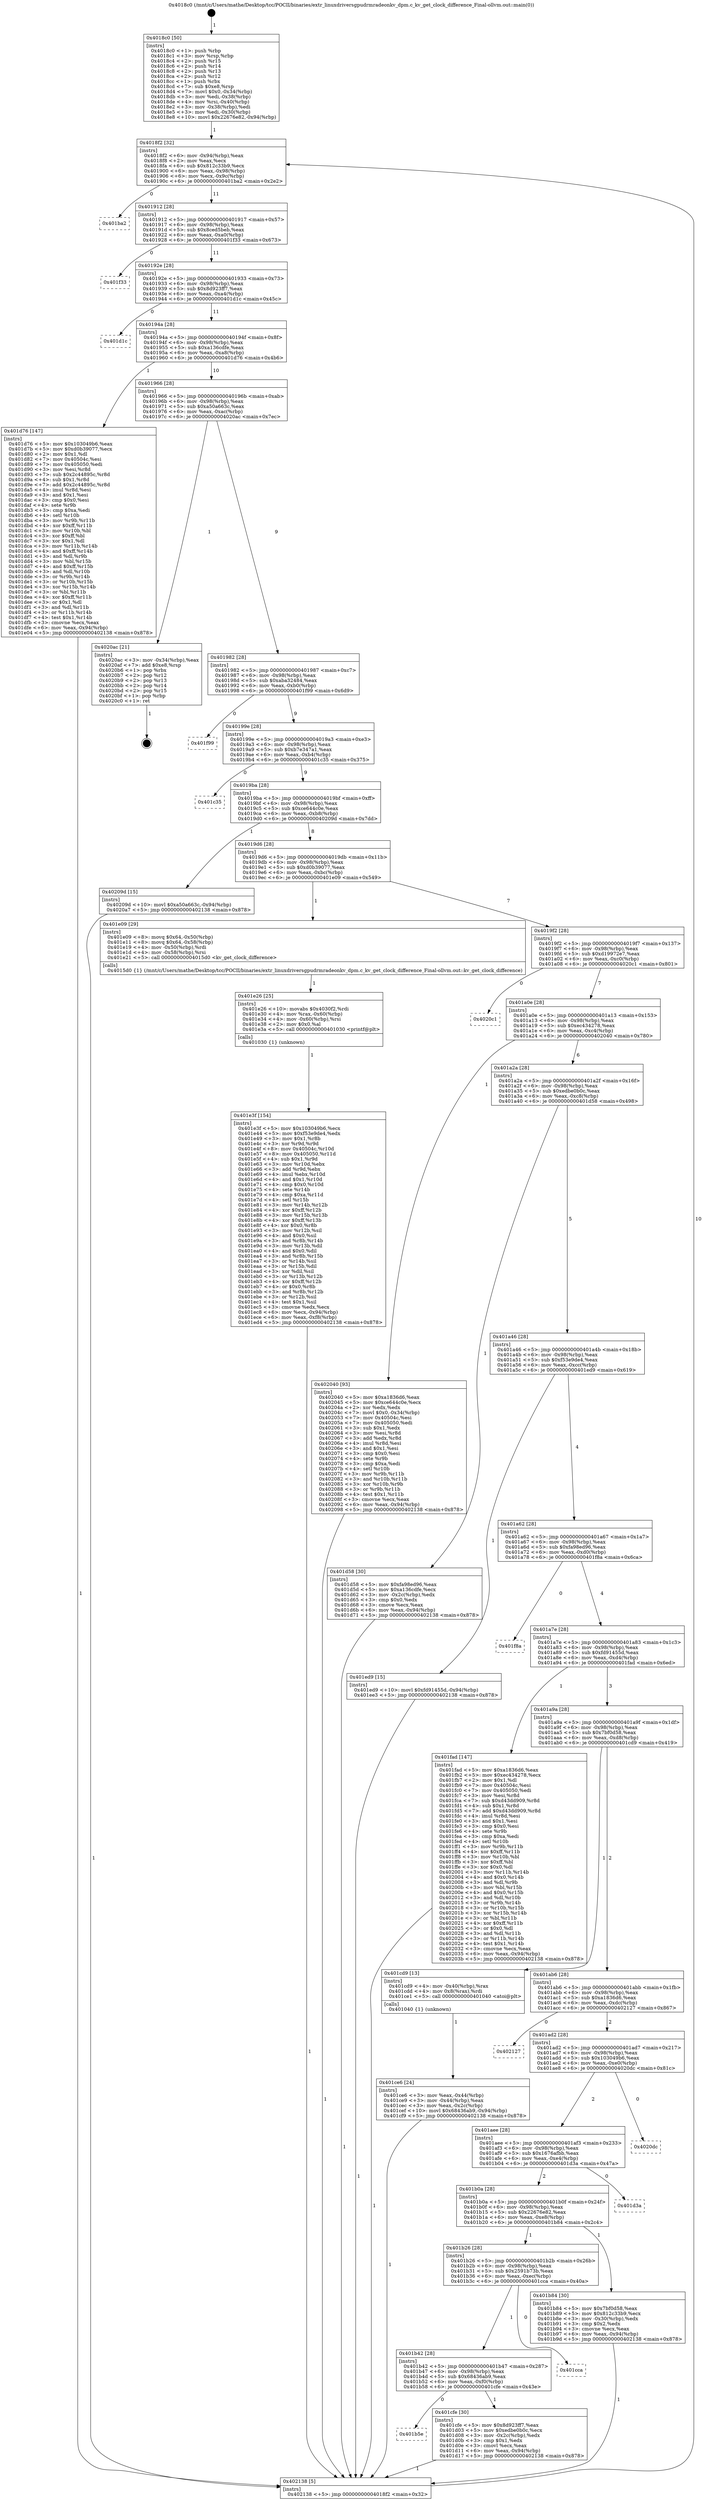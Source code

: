digraph "0x4018c0" {
  label = "0x4018c0 (/mnt/c/Users/mathe/Desktop/tcc/POCII/binaries/extr_linuxdriversgpudrmradeonkv_dpm.c_kv_get_clock_difference_Final-ollvm.out::main(0))"
  labelloc = "t"
  node[shape=record]

  Entry [label="",width=0.3,height=0.3,shape=circle,fillcolor=black,style=filled]
  "0x4018f2" [label="{
     0x4018f2 [32]\l
     | [instrs]\l
     &nbsp;&nbsp;0x4018f2 \<+6\>: mov -0x94(%rbp),%eax\l
     &nbsp;&nbsp;0x4018f8 \<+2\>: mov %eax,%ecx\l
     &nbsp;&nbsp;0x4018fa \<+6\>: sub $0x812c33b9,%ecx\l
     &nbsp;&nbsp;0x401900 \<+6\>: mov %eax,-0x98(%rbp)\l
     &nbsp;&nbsp;0x401906 \<+6\>: mov %ecx,-0x9c(%rbp)\l
     &nbsp;&nbsp;0x40190c \<+6\>: je 0000000000401ba2 \<main+0x2e2\>\l
  }"]
  "0x401ba2" [label="{
     0x401ba2\l
  }", style=dashed]
  "0x401912" [label="{
     0x401912 [28]\l
     | [instrs]\l
     &nbsp;&nbsp;0x401912 \<+5\>: jmp 0000000000401917 \<main+0x57\>\l
     &nbsp;&nbsp;0x401917 \<+6\>: mov -0x98(%rbp),%eax\l
     &nbsp;&nbsp;0x40191d \<+5\>: sub $0x8ced5beb,%eax\l
     &nbsp;&nbsp;0x401922 \<+6\>: mov %eax,-0xa0(%rbp)\l
     &nbsp;&nbsp;0x401928 \<+6\>: je 0000000000401f33 \<main+0x673\>\l
  }"]
  Exit [label="",width=0.3,height=0.3,shape=circle,fillcolor=black,style=filled,peripheries=2]
  "0x401f33" [label="{
     0x401f33\l
  }", style=dashed]
  "0x40192e" [label="{
     0x40192e [28]\l
     | [instrs]\l
     &nbsp;&nbsp;0x40192e \<+5\>: jmp 0000000000401933 \<main+0x73\>\l
     &nbsp;&nbsp;0x401933 \<+6\>: mov -0x98(%rbp),%eax\l
     &nbsp;&nbsp;0x401939 \<+5\>: sub $0x8d923ff7,%eax\l
     &nbsp;&nbsp;0x40193e \<+6\>: mov %eax,-0xa4(%rbp)\l
     &nbsp;&nbsp;0x401944 \<+6\>: je 0000000000401d1c \<main+0x45c\>\l
  }"]
  "0x401e3f" [label="{
     0x401e3f [154]\l
     | [instrs]\l
     &nbsp;&nbsp;0x401e3f \<+5\>: mov $0x103049b6,%ecx\l
     &nbsp;&nbsp;0x401e44 \<+5\>: mov $0xf53e9de4,%edx\l
     &nbsp;&nbsp;0x401e49 \<+3\>: mov $0x1,%r8b\l
     &nbsp;&nbsp;0x401e4c \<+3\>: xor %r9d,%r9d\l
     &nbsp;&nbsp;0x401e4f \<+8\>: mov 0x40504c,%r10d\l
     &nbsp;&nbsp;0x401e57 \<+8\>: mov 0x405050,%r11d\l
     &nbsp;&nbsp;0x401e5f \<+4\>: sub $0x1,%r9d\l
     &nbsp;&nbsp;0x401e63 \<+3\>: mov %r10d,%ebx\l
     &nbsp;&nbsp;0x401e66 \<+3\>: add %r9d,%ebx\l
     &nbsp;&nbsp;0x401e69 \<+4\>: imul %ebx,%r10d\l
     &nbsp;&nbsp;0x401e6d \<+4\>: and $0x1,%r10d\l
     &nbsp;&nbsp;0x401e71 \<+4\>: cmp $0x0,%r10d\l
     &nbsp;&nbsp;0x401e75 \<+4\>: sete %r14b\l
     &nbsp;&nbsp;0x401e79 \<+4\>: cmp $0xa,%r11d\l
     &nbsp;&nbsp;0x401e7d \<+4\>: setl %r15b\l
     &nbsp;&nbsp;0x401e81 \<+3\>: mov %r14b,%r12b\l
     &nbsp;&nbsp;0x401e84 \<+4\>: xor $0xff,%r12b\l
     &nbsp;&nbsp;0x401e88 \<+3\>: mov %r15b,%r13b\l
     &nbsp;&nbsp;0x401e8b \<+4\>: xor $0xff,%r13b\l
     &nbsp;&nbsp;0x401e8f \<+4\>: xor $0x0,%r8b\l
     &nbsp;&nbsp;0x401e93 \<+3\>: mov %r12b,%sil\l
     &nbsp;&nbsp;0x401e96 \<+4\>: and $0x0,%sil\l
     &nbsp;&nbsp;0x401e9a \<+3\>: and %r8b,%r14b\l
     &nbsp;&nbsp;0x401e9d \<+3\>: mov %r13b,%dil\l
     &nbsp;&nbsp;0x401ea0 \<+4\>: and $0x0,%dil\l
     &nbsp;&nbsp;0x401ea4 \<+3\>: and %r8b,%r15b\l
     &nbsp;&nbsp;0x401ea7 \<+3\>: or %r14b,%sil\l
     &nbsp;&nbsp;0x401eaa \<+3\>: or %r15b,%dil\l
     &nbsp;&nbsp;0x401ead \<+3\>: xor %dil,%sil\l
     &nbsp;&nbsp;0x401eb0 \<+3\>: or %r13b,%r12b\l
     &nbsp;&nbsp;0x401eb3 \<+4\>: xor $0xff,%r12b\l
     &nbsp;&nbsp;0x401eb7 \<+4\>: or $0x0,%r8b\l
     &nbsp;&nbsp;0x401ebb \<+3\>: and %r8b,%r12b\l
     &nbsp;&nbsp;0x401ebe \<+3\>: or %r12b,%sil\l
     &nbsp;&nbsp;0x401ec1 \<+4\>: test $0x1,%sil\l
     &nbsp;&nbsp;0x401ec5 \<+3\>: cmovne %edx,%ecx\l
     &nbsp;&nbsp;0x401ec8 \<+6\>: mov %ecx,-0x94(%rbp)\l
     &nbsp;&nbsp;0x401ece \<+6\>: mov %eax,-0xf8(%rbp)\l
     &nbsp;&nbsp;0x401ed4 \<+5\>: jmp 0000000000402138 \<main+0x878\>\l
  }"]
  "0x401d1c" [label="{
     0x401d1c\l
  }", style=dashed]
  "0x40194a" [label="{
     0x40194a [28]\l
     | [instrs]\l
     &nbsp;&nbsp;0x40194a \<+5\>: jmp 000000000040194f \<main+0x8f\>\l
     &nbsp;&nbsp;0x40194f \<+6\>: mov -0x98(%rbp),%eax\l
     &nbsp;&nbsp;0x401955 \<+5\>: sub $0xa136cdfe,%eax\l
     &nbsp;&nbsp;0x40195a \<+6\>: mov %eax,-0xa8(%rbp)\l
     &nbsp;&nbsp;0x401960 \<+6\>: je 0000000000401d76 \<main+0x4b6\>\l
  }"]
  "0x401e26" [label="{
     0x401e26 [25]\l
     | [instrs]\l
     &nbsp;&nbsp;0x401e26 \<+10\>: movabs $0x4030f2,%rdi\l
     &nbsp;&nbsp;0x401e30 \<+4\>: mov %rax,-0x60(%rbp)\l
     &nbsp;&nbsp;0x401e34 \<+4\>: mov -0x60(%rbp),%rsi\l
     &nbsp;&nbsp;0x401e38 \<+2\>: mov $0x0,%al\l
     &nbsp;&nbsp;0x401e3a \<+5\>: call 0000000000401030 \<printf@plt\>\l
     | [calls]\l
     &nbsp;&nbsp;0x401030 \{1\} (unknown)\l
  }"]
  "0x401d76" [label="{
     0x401d76 [147]\l
     | [instrs]\l
     &nbsp;&nbsp;0x401d76 \<+5\>: mov $0x103049b6,%eax\l
     &nbsp;&nbsp;0x401d7b \<+5\>: mov $0xd0b39077,%ecx\l
     &nbsp;&nbsp;0x401d80 \<+2\>: mov $0x1,%dl\l
     &nbsp;&nbsp;0x401d82 \<+7\>: mov 0x40504c,%esi\l
     &nbsp;&nbsp;0x401d89 \<+7\>: mov 0x405050,%edi\l
     &nbsp;&nbsp;0x401d90 \<+3\>: mov %esi,%r8d\l
     &nbsp;&nbsp;0x401d93 \<+7\>: sub $0x2c44895c,%r8d\l
     &nbsp;&nbsp;0x401d9a \<+4\>: sub $0x1,%r8d\l
     &nbsp;&nbsp;0x401d9e \<+7\>: add $0x2c44895c,%r8d\l
     &nbsp;&nbsp;0x401da5 \<+4\>: imul %r8d,%esi\l
     &nbsp;&nbsp;0x401da9 \<+3\>: and $0x1,%esi\l
     &nbsp;&nbsp;0x401dac \<+3\>: cmp $0x0,%esi\l
     &nbsp;&nbsp;0x401daf \<+4\>: sete %r9b\l
     &nbsp;&nbsp;0x401db3 \<+3\>: cmp $0xa,%edi\l
     &nbsp;&nbsp;0x401db6 \<+4\>: setl %r10b\l
     &nbsp;&nbsp;0x401dba \<+3\>: mov %r9b,%r11b\l
     &nbsp;&nbsp;0x401dbd \<+4\>: xor $0xff,%r11b\l
     &nbsp;&nbsp;0x401dc1 \<+3\>: mov %r10b,%bl\l
     &nbsp;&nbsp;0x401dc4 \<+3\>: xor $0xff,%bl\l
     &nbsp;&nbsp;0x401dc7 \<+3\>: xor $0x1,%dl\l
     &nbsp;&nbsp;0x401dca \<+3\>: mov %r11b,%r14b\l
     &nbsp;&nbsp;0x401dcd \<+4\>: and $0xff,%r14b\l
     &nbsp;&nbsp;0x401dd1 \<+3\>: and %dl,%r9b\l
     &nbsp;&nbsp;0x401dd4 \<+3\>: mov %bl,%r15b\l
     &nbsp;&nbsp;0x401dd7 \<+4\>: and $0xff,%r15b\l
     &nbsp;&nbsp;0x401ddb \<+3\>: and %dl,%r10b\l
     &nbsp;&nbsp;0x401dde \<+3\>: or %r9b,%r14b\l
     &nbsp;&nbsp;0x401de1 \<+3\>: or %r10b,%r15b\l
     &nbsp;&nbsp;0x401de4 \<+3\>: xor %r15b,%r14b\l
     &nbsp;&nbsp;0x401de7 \<+3\>: or %bl,%r11b\l
     &nbsp;&nbsp;0x401dea \<+4\>: xor $0xff,%r11b\l
     &nbsp;&nbsp;0x401dee \<+3\>: or $0x1,%dl\l
     &nbsp;&nbsp;0x401df1 \<+3\>: and %dl,%r11b\l
     &nbsp;&nbsp;0x401df4 \<+3\>: or %r11b,%r14b\l
     &nbsp;&nbsp;0x401df7 \<+4\>: test $0x1,%r14b\l
     &nbsp;&nbsp;0x401dfb \<+3\>: cmovne %ecx,%eax\l
     &nbsp;&nbsp;0x401dfe \<+6\>: mov %eax,-0x94(%rbp)\l
     &nbsp;&nbsp;0x401e04 \<+5\>: jmp 0000000000402138 \<main+0x878\>\l
  }"]
  "0x401966" [label="{
     0x401966 [28]\l
     | [instrs]\l
     &nbsp;&nbsp;0x401966 \<+5\>: jmp 000000000040196b \<main+0xab\>\l
     &nbsp;&nbsp;0x40196b \<+6\>: mov -0x98(%rbp),%eax\l
     &nbsp;&nbsp;0x401971 \<+5\>: sub $0xa50a663c,%eax\l
     &nbsp;&nbsp;0x401976 \<+6\>: mov %eax,-0xac(%rbp)\l
     &nbsp;&nbsp;0x40197c \<+6\>: je 00000000004020ac \<main+0x7ec\>\l
  }"]
  "0x401b5e" [label="{
     0x401b5e\l
  }", style=dashed]
  "0x4020ac" [label="{
     0x4020ac [21]\l
     | [instrs]\l
     &nbsp;&nbsp;0x4020ac \<+3\>: mov -0x34(%rbp),%eax\l
     &nbsp;&nbsp;0x4020af \<+7\>: add $0xe8,%rsp\l
     &nbsp;&nbsp;0x4020b6 \<+1\>: pop %rbx\l
     &nbsp;&nbsp;0x4020b7 \<+2\>: pop %r12\l
     &nbsp;&nbsp;0x4020b9 \<+2\>: pop %r13\l
     &nbsp;&nbsp;0x4020bb \<+2\>: pop %r14\l
     &nbsp;&nbsp;0x4020bd \<+2\>: pop %r15\l
     &nbsp;&nbsp;0x4020bf \<+1\>: pop %rbp\l
     &nbsp;&nbsp;0x4020c0 \<+1\>: ret\l
  }"]
  "0x401982" [label="{
     0x401982 [28]\l
     | [instrs]\l
     &nbsp;&nbsp;0x401982 \<+5\>: jmp 0000000000401987 \<main+0xc7\>\l
     &nbsp;&nbsp;0x401987 \<+6\>: mov -0x98(%rbp),%eax\l
     &nbsp;&nbsp;0x40198d \<+5\>: sub $0xaba32484,%eax\l
     &nbsp;&nbsp;0x401992 \<+6\>: mov %eax,-0xb0(%rbp)\l
     &nbsp;&nbsp;0x401998 \<+6\>: je 0000000000401f99 \<main+0x6d9\>\l
  }"]
  "0x401cfe" [label="{
     0x401cfe [30]\l
     | [instrs]\l
     &nbsp;&nbsp;0x401cfe \<+5\>: mov $0x8d923ff7,%eax\l
     &nbsp;&nbsp;0x401d03 \<+5\>: mov $0xedbe0b0c,%ecx\l
     &nbsp;&nbsp;0x401d08 \<+3\>: mov -0x2c(%rbp),%edx\l
     &nbsp;&nbsp;0x401d0b \<+3\>: cmp $0x1,%edx\l
     &nbsp;&nbsp;0x401d0e \<+3\>: cmovl %ecx,%eax\l
     &nbsp;&nbsp;0x401d11 \<+6\>: mov %eax,-0x94(%rbp)\l
     &nbsp;&nbsp;0x401d17 \<+5\>: jmp 0000000000402138 \<main+0x878\>\l
  }"]
  "0x401f99" [label="{
     0x401f99\l
  }", style=dashed]
  "0x40199e" [label="{
     0x40199e [28]\l
     | [instrs]\l
     &nbsp;&nbsp;0x40199e \<+5\>: jmp 00000000004019a3 \<main+0xe3\>\l
     &nbsp;&nbsp;0x4019a3 \<+6\>: mov -0x98(%rbp),%eax\l
     &nbsp;&nbsp;0x4019a9 \<+5\>: sub $0xb7e347a1,%eax\l
     &nbsp;&nbsp;0x4019ae \<+6\>: mov %eax,-0xb4(%rbp)\l
     &nbsp;&nbsp;0x4019b4 \<+6\>: je 0000000000401c35 \<main+0x375\>\l
  }"]
  "0x401b42" [label="{
     0x401b42 [28]\l
     | [instrs]\l
     &nbsp;&nbsp;0x401b42 \<+5\>: jmp 0000000000401b47 \<main+0x287\>\l
     &nbsp;&nbsp;0x401b47 \<+6\>: mov -0x98(%rbp),%eax\l
     &nbsp;&nbsp;0x401b4d \<+5\>: sub $0x68436ab9,%eax\l
     &nbsp;&nbsp;0x401b52 \<+6\>: mov %eax,-0xf0(%rbp)\l
     &nbsp;&nbsp;0x401b58 \<+6\>: je 0000000000401cfe \<main+0x43e\>\l
  }"]
  "0x401c35" [label="{
     0x401c35\l
  }", style=dashed]
  "0x4019ba" [label="{
     0x4019ba [28]\l
     | [instrs]\l
     &nbsp;&nbsp;0x4019ba \<+5\>: jmp 00000000004019bf \<main+0xff\>\l
     &nbsp;&nbsp;0x4019bf \<+6\>: mov -0x98(%rbp),%eax\l
     &nbsp;&nbsp;0x4019c5 \<+5\>: sub $0xce644c0e,%eax\l
     &nbsp;&nbsp;0x4019ca \<+6\>: mov %eax,-0xb8(%rbp)\l
     &nbsp;&nbsp;0x4019d0 \<+6\>: je 000000000040209d \<main+0x7dd\>\l
  }"]
  "0x401cca" [label="{
     0x401cca\l
  }", style=dashed]
  "0x40209d" [label="{
     0x40209d [15]\l
     | [instrs]\l
     &nbsp;&nbsp;0x40209d \<+10\>: movl $0xa50a663c,-0x94(%rbp)\l
     &nbsp;&nbsp;0x4020a7 \<+5\>: jmp 0000000000402138 \<main+0x878\>\l
  }"]
  "0x4019d6" [label="{
     0x4019d6 [28]\l
     | [instrs]\l
     &nbsp;&nbsp;0x4019d6 \<+5\>: jmp 00000000004019db \<main+0x11b\>\l
     &nbsp;&nbsp;0x4019db \<+6\>: mov -0x98(%rbp),%eax\l
     &nbsp;&nbsp;0x4019e1 \<+5\>: sub $0xd0b39077,%eax\l
     &nbsp;&nbsp;0x4019e6 \<+6\>: mov %eax,-0xbc(%rbp)\l
     &nbsp;&nbsp;0x4019ec \<+6\>: je 0000000000401e09 \<main+0x549\>\l
  }"]
  "0x401ce6" [label="{
     0x401ce6 [24]\l
     | [instrs]\l
     &nbsp;&nbsp;0x401ce6 \<+3\>: mov %eax,-0x44(%rbp)\l
     &nbsp;&nbsp;0x401ce9 \<+3\>: mov -0x44(%rbp),%eax\l
     &nbsp;&nbsp;0x401cec \<+3\>: mov %eax,-0x2c(%rbp)\l
     &nbsp;&nbsp;0x401cef \<+10\>: movl $0x68436ab9,-0x94(%rbp)\l
     &nbsp;&nbsp;0x401cf9 \<+5\>: jmp 0000000000402138 \<main+0x878\>\l
  }"]
  "0x401e09" [label="{
     0x401e09 [29]\l
     | [instrs]\l
     &nbsp;&nbsp;0x401e09 \<+8\>: movq $0x64,-0x50(%rbp)\l
     &nbsp;&nbsp;0x401e11 \<+8\>: movq $0x64,-0x58(%rbp)\l
     &nbsp;&nbsp;0x401e19 \<+4\>: mov -0x50(%rbp),%rdi\l
     &nbsp;&nbsp;0x401e1d \<+4\>: mov -0x58(%rbp),%rsi\l
     &nbsp;&nbsp;0x401e21 \<+5\>: call 00000000004015d0 \<kv_get_clock_difference\>\l
     | [calls]\l
     &nbsp;&nbsp;0x4015d0 \{1\} (/mnt/c/Users/mathe/Desktop/tcc/POCII/binaries/extr_linuxdriversgpudrmradeonkv_dpm.c_kv_get_clock_difference_Final-ollvm.out::kv_get_clock_difference)\l
  }"]
  "0x4019f2" [label="{
     0x4019f2 [28]\l
     | [instrs]\l
     &nbsp;&nbsp;0x4019f2 \<+5\>: jmp 00000000004019f7 \<main+0x137\>\l
     &nbsp;&nbsp;0x4019f7 \<+6\>: mov -0x98(%rbp),%eax\l
     &nbsp;&nbsp;0x4019fd \<+5\>: sub $0xd19972e7,%eax\l
     &nbsp;&nbsp;0x401a02 \<+6\>: mov %eax,-0xc0(%rbp)\l
     &nbsp;&nbsp;0x401a08 \<+6\>: je 00000000004020c1 \<main+0x801\>\l
  }"]
  "0x4018c0" [label="{
     0x4018c0 [50]\l
     | [instrs]\l
     &nbsp;&nbsp;0x4018c0 \<+1\>: push %rbp\l
     &nbsp;&nbsp;0x4018c1 \<+3\>: mov %rsp,%rbp\l
     &nbsp;&nbsp;0x4018c4 \<+2\>: push %r15\l
     &nbsp;&nbsp;0x4018c6 \<+2\>: push %r14\l
     &nbsp;&nbsp;0x4018c8 \<+2\>: push %r13\l
     &nbsp;&nbsp;0x4018ca \<+2\>: push %r12\l
     &nbsp;&nbsp;0x4018cc \<+1\>: push %rbx\l
     &nbsp;&nbsp;0x4018cd \<+7\>: sub $0xe8,%rsp\l
     &nbsp;&nbsp;0x4018d4 \<+7\>: movl $0x0,-0x34(%rbp)\l
     &nbsp;&nbsp;0x4018db \<+3\>: mov %edi,-0x38(%rbp)\l
     &nbsp;&nbsp;0x4018de \<+4\>: mov %rsi,-0x40(%rbp)\l
     &nbsp;&nbsp;0x4018e2 \<+3\>: mov -0x38(%rbp),%edi\l
     &nbsp;&nbsp;0x4018e5 \<+3\>: mov %edi,-0x30(%rbp)\l
     &nbsp;&nbsp;0x4018e8 \<+10\>: movl $0x22676e82,-0x94(%rbp)\l
  }"]
  "0x4020c1" [label="{
     0x4020c1\l
  }", style=dashed]
  "0x401a0e" [label="{
     0x401a0e [28]\l
     | [instrs]\l
     &nbsp;&nbsp;0x401a0e \<+5\>: jmp 0000000000401a13 \<main+0x153\>\l
     &nbsp;&nbsp;0x401a13 \<+6\>: mov -0x98(%rbp),%eax\l
     &nbsp;&nbsp;0x401a19 \<+5\>: sub $0xec434278,%eax\l
     &nbsp;&nbsp;0x401a1e \<+6\>: mov %eax,-0xc4(%rbp)\l
     &nbsp;&nbsp;0x401a24 \<+6\>: je 0000000000402040 \<main+0x780\>\l
  }"]
  "0x402138" [label="{
     0x402138 [5]\l
     | [instrs]\l
     &nbsp;&nbsp;0x402138 \<+5\>: jmp 00000000004018f2 \<main+0x32\>\l
  }"]
  "0x402040" [label="{
     0x402040 [93]\l
     | [instrs]\l
     &nbsp;&nbsp;0x402040 \<+5\>: mov $0xa1836d6,%eax\l
     &nbsp;&nbsp;0x402045 \<+5\>: mov $0xce644c0e,%ecx\l
     &nbsp;&nbsp;0x40204a \<+2\>: xor %edx,%edx\l
     &nbsp;&nbsp;0x40204c \<+7\>: movl $0x0,-0x34(%rbp)\l
     &nbsp;&nbsp;0x402053 \<+7\>: mov 0x40504c,%esi\l
     &nbsp;&nbsp;0x40205a \<+7\>: mov 0x405050,%edi\l
     &nbsp;&nbsp;0x402061 \<+3\>: sub $0x1,%edx\l
     &nbsp;&nbsp;0x402064 \<+3\>: mov %esi,%r8d\l
     &nbsp;&nbsp;0x402067 \<+3\>: add %edx,%r8d\l
     &nbsp;&nbsp;0x40206a \<+4\>: imul %r8d,%esi\l
     &nbsp;&nbsp;0x40206e \<+3\>: and $0x1,%esi\l
     &nbsp;&nbsp;0x402071 \<+3\>: cmp $0x0,%esi\l
     &nbsp;&nbsp;0x402074 \<+4\>: sete %r9b\l
     &nbsp;&nbsp;0x402078 \<+3\>: cmp $0xa,%edi\l
     &nbsp;&nbsp;0x40207b \<+4\>: setl %r10b\l
     &nbsp;&nbsp;0x40207f \<+3\>: mov %r9b,%r11b\l
     &nbsp;&nbsp;0x402082 \<+3\>: and %r10b,%r11b\l
     &nbsp;&nbsp;0x402085 \<+3\>: xor %r10b,%r9b\l
     &nbsp;&nbsp;0x402088 \<+3\>: or %r9b,%r11b\l
     &nbsp;&nbsp;0x40208b \<+4\>: test $0x1,%r11b\l
     &nbsp;&nbsp;0x40208f \<+3\>: cmovne %ecx,%eax\l
     &nbsp;&nbsp;0x402092 \<+6\>: mov %eax,-0x94(%rbp)\l
     &nbsp;&nbsp;0x402098 \<+5\>: jmp 0000000000402138 \<main+0x878\>\l
  }"]
  "0x401a2a" [label="{
     0x401a2a [28]\l
     | [instrs]\l
     &nbsp;&nbsp;0x401a2a \<+5\>: jmp 0000000000401a2f \<main+0x16f\>\l
     &nbsp;&nbsp;0x401a2f \<+6\>: mov -0x98(%rbp),%eax\l
     &nbsp;&nbsp;0x401a35 \<+5\>: sub $0xedbe0b0c,%eax\l
     &nbsp;&nbsp;0x401a3a \<+6\>: mov %eax,-0xc8(%rbp)\l
     &nbsp;&nbsp;0x401a40 \<+6\>: je 0000000000401d58 \<main+0x498\>\l
  }"]
  "0x401b26" [label="{
     0x401b26 [28]\l
     | [instrs]\l
     &nbsp;&nbsp;0x401b26 \<+5\>: jmp 0000000000401b2b \<main+0x26b\>\l
     &nbsp;&nbsp;0x401b2b \<+6\>: mov -0x98(%rbp),%eax\l
     &nbsp;&nbsp;0x401b31 \<+5\>: sub $0x2591b73b,%eax\l
     &nbsp;&nbsp;0x401b36 \<+6\>: mov %eax,-0xec(%rbp)\l
     &nbsp;&nbsp;0x401b3c \<+6\>: je 0000000000401cca \<main+0x40a\>\l
  }"]
  "0x401d58" [label="{
     0x401d58 [30]\l
     | [instrs]\l
     &nbsp;&nbsp;0x401d58 \<+5\>: mov $0xfa98ed96,%eax\l
     &nbsp;&nbsp;0x401d5d \<+5\>: mov $0xa136cdfe,%ecx\l
     &nbsp;&nbsp;0x401d62 \<+3\>: mov -0x2c(%rbp),%edx\l
     &nbsp;&nbsp;0x401d65 \<+3\>: cmp $0x0,%edx\l
     &nbsp;&nbsp;0x401d68 \<+3\>: cmove %ecx,%eax\l
     &nbsp;&nbsp;0x401d6b \<+6\>: mov %eax,-0x94(%rbp)\l
     &nbsp;&nbsp;0x401d71 \<+5\>: jmp 0000000000402138 \<main+0x878\>\l
  }"]
  "0x401a46" [label="{
     0x401a46 [28]\l
     | [instrs]\l
     &nbsp;&nbsp;0x401a46 \<+5\>: jmp 0000000000401a4b \<main+0x18b\>\l
     &nbsp;&nbsp;0x401a4b \<+6\>: mov -0x98(%rbp),%eax\l
     &nbsp;&nbsp;0x401a51 \<+5\>: sub $0xf53e9de4,%eax\l
     &nbsp;&nbsp;0x401a56 \<+6\>: mov %eax,-0xcc(%rbp)\l
     &nbsp;&nbsp;0x401a5c \<+6\>: je 0000000000401ed9 \<main+0x619\>\l
  }"]
  "0x401b84" [label="{
     0x401b84 [30]\l
     | [instrs]\l
     &nbsp;&nbsp;0x401b84 \<+5\>: mov $0x7bf0d58,%eax\l
     &nbsp;&nbsp;0x401b89 \<+5\>: mov $0x812c33b9,%ecx\l
     &nbsp;&nbsp;0x401b8e \<+3\>: mov -0x30(%rbp),%edx\l
     &nbsp;&nbsp;0x401b91 \<+3\>: cmp $0x2,%edx\l
     &nbsp;&nbsp;0x401b94 \<+3\>: cmovne %ecx,%eax\l
     &nbsp;&nbsp;0x401b97 \<+6\>: mov %eax,-0x94(%rbp)\l
     &nbsp;&nbsp;0x401b9d \<+5\>: jmp 0000000000402138 \<main+0x878\>\l
  }"]
  "0x401ed9" [label="{
     0x401ed9 [15]\l
     | [instrs]\l
     &nbsp;&nbsp;0x401ed9 \<+10\>: movl $0xfd91455d,-0x94(%rbp)\l
     &nbsp;&nbsp;0x401ee3 \<+5\>: jmp 0000000000402138 \<main+0x878\>\l
  }"]
  "0x401a62" [label="{
     0x401a62 [28]\l
     | [instrs]\l
     &nbsp;&nbsp;0x401a62 \<+5\>: jmp 0000000000401a67 \<main+0x1a7\>\l
     &nbsp;&nbsp;0x401a67 \<+6\>: mov -0x98(%rbp),%eax\l
     &nbsp;&nbsp;0x401a6d \<+5\>: sub $0xfa98ed96,%eax\l
     &nbsp;&nbsp;0x401a72 \<+6\>: mov %eax,-0xd0(%rbp)\l
     &nbsp;&nbsp;0x401a78 \<+6\>: je 0000000000401f8a \<main+0x6ca\>\l
  }"]
  "0x401b0a" [label="{
     0x401b0a [28]\l
     | [instrs]\l
     &nbsp;&nbsp;0x401b0a \<+5\>: jmp 0000000000401b0f \<main+0x24f\>\l
     &nbsp;&nbsp;0x401b0f \<+6\>: mov -0x98(%rbp),%eax\l
     &nbsp;&nbsp;0x401b15 \<+5\>: sub $0x22676e82,%eax\l
     &nbsp;&nbsp;0x401b1a \<+6\>: mov %eax,-0xe8(%rbp)\l
     &nbsp;&nbsp;0x401b20 \<+6\>: je 0000000000401b84 \<main+0x2c4\>\l
  }"]
  "0x401f8a" [label="{
     0x401f8a\l
  }", style=dashed]
  "0x401a7e" [label="{
     0x401a7e [28]\l
     | [instrs]\l
     &nbsp;&nbsp;0x401a7e \<+5\>: jmp 0000000000401a83 \<main+0x1c3\>\l
     &nbsp;&nbsp;0x401a83 \<+6\>: mov -0x98(%rbp),%eax\l
     &nbsp;&nbsp;0x401a89 \<+5\>: sub $0xfd91455d,%eax\l
     &nbsp;&nbsp;0x401a8e \<+6\>: mov %eax,-0xd4(%rbp)\l
     &nbsp;&nbsp;0x401a94 \<+6\>: je 0000000000401fad \<main+0x6ed\>\l
  }"]
  "0x401d3a" [label="{
     0x401d3a\l
  }", style=dashed]
  "0x401fad" [label="{
     0x401fad [147]\l
     | [instrs]\l
     &nbsp;&nbsp;0x401fad \<+5\>: mov $0xa1836d6,%eax\l
     &nbsp;&nbsp;0x401fb2 \<+5\>: mov $0xec434278,%ecx\l
     &nbsp;&nbsp;0x401fb7 \<+2\>: mov $0x1,%dl\l
     &nbsp;&nbsp;0x401fb9 \<+7\>: mov 0x40504c,%esi\l
     &nbsp;&nbsp;0x401fc0 \<+7\>: mov 0x405050,%edi\l
     &nbsp;&nbsp;0x401fc7 \<+3\>: mov %esi,%r8d\l
     &nbsp;&nbsp;0x401fca \<+7\>: sub $0xd43dd909,%r8d\l
     &nbsp;&nbsp;0x401fd1 \<+4\>: sub $0x1,%r8d\l
     &nbsp;&nbsp;0x401fd5 \<+7\>: add $0xd43dd909,%r8d\l
     &nbsp;&nbsp;0x401fdc \<+4\>: imul %r8d,%esi\l
     &nbsp;&nbsp;0x401fe0 \<+3\>: and $0x1,%esi\l
     &nbsp;&nbsp;0x401fe3 \<+3\>: cmp $0x0,%esi\l
     &nbsp;&nbsp;0x401fe6 \<+4\>: sete %r9b\l
     &nbsp;&nbsp;0x401fea \<+3\>: cmp $0xa,%edi\l
     &nbsp;&nbsp;0x401fed \<+4\>: setl %r10b\l
     &nbsp;&nbsp;0x401ff1 \<+3\>: mov %r9b,%r11b\l
     &nbsp;&nbsp;0x401ff4 \<+4\>: xor $0xff,%r11b\l
     &nbsp;&nbsp;0x401ff8 \<+3\>: mov %r10b,%bl\l
     &nbsp;&nbsp;0x401ffb \<+3\>: xor $0xff,%bl\l
     &nbsp;&nbsp;0x401ffe \<+3\>: xor $0x0,%dl\l
     &nbsp;&nbsp;0x402001 \<+3\>: mov %r11b,%r14b\l
     &nbsp;&nbsp;0x402004 \<+4\>: and $0x0,%r14b\l
     &nbsp;&nbsp;0x402008 \<+3\>: and %dl,%r9b\l
     &nbsp;&nbsp;0x40200b \<+3\>: mov %bl,%r15b\l
     &nbsp;&nbsp;0x40200e \<+4\>: and $0x0,%r15b\l
     &nbsp;&nbsp;0x402012 \<+3\>: and %dl,%r10b\l
     &nbsp;&nbsp;0x402015 \<+3\>: or %r9b,%r14b\l
     &nbsp;&nbsp;0x402018 \<+3\>: or %r10b,%r15b\l
     &nbsp;&nbsp;0x40201b \<+3\>: xor %r15b,%r14b\l
     &nbsp;&nbsp;0x40201e \<+3\>: or %bl,%r11b\l
     &nbsp;&nbsp;0x402021 \<+4\>: xor $0xff,%r11b\l
     &nbsp;&nbsp;0x402025 \<+3\>: or $0x0,%dl\l
     &nbsp;&nbsp;0x402028 \<+3\>: and %dl,%r11b\l
     &nbsp;&nbsp;0x40202b \<+3\>: or %r11b,%r14b\l
     &nbsp;&nbsp;0x40202e \<+4\>: test $0x1,%r14b\l
     &nbsp;&nbsp;0x402032 \<+3\>: cmovne %ecx,%eax\l
     &nbsp;&nbsp;0x402035 \<+6\>: mov %eax,-0x94(%rbp)\l
     &nbsp;&nbsp;0x40203b \<+5\>: jmp 0000000000402138 \<main+0x878\>\l
  }"]
  "0x401a9a" [label="{
     0x401a9a [28]\l
     | [instrs]\l
     &nbsp;&nbsp;0x401a9a \<+5\>: jmp 0000000000401a9f \<main+0x1df\>\l
     &nbsp;&nbsp;0x401a9f \<+6\>: mov -0x98(%rbp),%eax\l
     &nbsp;&nbsp;0x401aa5 \<+5\>: sub $0x7bf0d58,%eax\l
     &nbsp;&nbsp;0x401aaa \<+6\>: mov %eax,-0xd8(%rbp)\l
     &nbsp;&nbsp;0x401ab0 \<+6\>: je 0000000000401cd9 \<main+0x419\>\l
  }"]
  "0x401aee" [label="{
     0x401aee [28]\l
     | [instrs]\l
     &nbsp;&nbsp;0x401aee \<+5\>: jmp 0000000000401af3 \<main+0x233\>\l
     &nbsp;&nbsp;0x401af3 \<+6\>: mov -0x98(%rbp),%eax\l
     &nbsp;&nbsp;0x401af9 \<+5\>: sub $0x1676afbb,%eax\l
     &nbsp;&nbsp;0x401afe \<+6\>: mov %eax,-0xe4(%rbp)\l
     &nbsp;&nbsp;0x401b04 \<+6\>: je 0000000000401d3a \<main+0x47a\>\l
  }"]
  "0x401cd9" [label="{
     0x401cd9 [13]\l
     | [instrs]\l
     &nbsp;&nbsp;0x401cd9 \<+4\>: mov -0x40(%rbp),%rax\l
     &nbsp;&nbsp;0x401cdd \<+4\>: mov 0x8(%rax),%rdi\l
     &nbsp;&nbsp;0x401ce1 \<+5\>: call 0000000000401040 \<atoi@plt\>\l
     | [calls]\l
     &nbsp;&nbsp;0x401040 \{1\} (unknown)\l
  }"]
  "0x401ab6" [label="{
     0x401ab6 [28]\l
     | [instrs]\l
     &nbsp;&nbsp;0x401ab6 \<+5\>: jmp 0000000000401abb \<main+0x1fb\>\l
     &nbsp;&nbsp;0x401abb \<+6\>: mov -0x98(%rbp),%eax\l
     &nbsp;&nbsp;0x401ac1 \<+5\>: sub $0xa1836d6,%eax\l
     &nbsp;&nbsp;0x401ac6 \<+6\>: mov %eax,-0xdc(%rbp)\l
     &nbsp;&nbsp;0x401acc \<+6\>: je 0000000000402127 \<main+0x867\>\l
  }"]
  "0x4020dc" [label="{
     0x4020dc\l
  }", style=dashed]
  "0x402127" [label="{
     0x402127\l
  }", style=dashed]
  "0x401ad2" [label="{
     0x401ad2 [28]\l
     | [instrs]\l
     &nbsp;&nbsp;0x401ad2 \<+5\>: jmp 0000000000401ad7 \<main+0x217\>\l
     &nbsp;&nbsp;0x401ad7 \<+6\>: mov -0x98(%rbp),%eax\l
     &nbsp;&nbsp;0x401add \<+5\>: sub $0x103049b6,%eax\l
     &nbsp;&nbsp;0x401ae2 \<+6\>: mov %eax,-0xe0(%rbp)\l
     &nbsp;&nbsp;0x401ae8 \<+6\>: je 00000000004020dc \<main+0x81c\>\l
  }"]
  Entry -> "0x4018c0" [label=" 1"]
  "0x4018f2" -> "0x401ba2" [label=" 0"]
  "0x4018f2" -> "0x401912" [label=" 11"]
  "0x4020ac" -> Exit [label=" 1"]
  "0x401912" -> "0x401f33" [label=" 0"]
  "0x401912" -> "0x40192e" [label=" 11"]
  "0x40209d" -> "0x402138" [label=" 1"]
  "0x40192e" -> "0x401d1c" [label=" 0"]
  "0x40192e" -> "0x40194a" [label=" 11"]
  "0x402040" -> "0x402138" [label=" 1"]
  "0x40194a" -> "0x401d76" [label=" 1"]
  "0x40194a" -> "0x401966" [label=" 10"]
  "0x401fad" -> "0x402138" [label=" 1"]
  "0x401966" -> "0x4020ac" [label=" 1"]
  "0x401966" -> "0x401982" [label=" 9"]
  "0x401ed9" -> "0x402138" [label=" 1"]
  "0x401982" -> "0x401f99" [label=" 0"]
  "0x401982" -> "0x40199e" [label=" 9"]
  "0x401e3f" -> "0x402138" [label=" 1"]
  "0x40199e" -> "0x401c35" [label=" 0"]
  "0x40199e" -> "0x4019ba" [label=" 9"]
  "0x401e09" -> "0x401e26" [label=" 1"]
  "0x4019ba" -> "0x40209d" [label=" 1"]
  "0x4019ba" -> "0x4019d6" [label=" 8"]
  "0x401d76" -> "0x402138" [label=" 1"]
  "0x4019d6" -> "0x401e09" [label=" 1"]
  "0x4019d6" -> "0x4019f2" [label=" 7"]
  "0x401cfe" -> "0x402138" [label=" 1"]
  "0x4019f2" -> "0x4020c1" [label=" 0"]
  "0x4019f2" -> "0x401a0e" [label=" 7"]
  "0x401b42" -> "0x401b5e" [label=" 0"]
  "0x401a0e" -> "0x402040" [label=" 1"]
  "0x401a0e" -> "0x401a2a" [label=" 6"]
  "0x401b42" -> "0x401cfe" [label=" 1"]
  "0x401a2a" -> "0x401d58" [label=" 1"]
  "0x401a2a" -> "0x401a46" [label=" 5"]
  "0x401e26" -> "0x401e3f" [label=" 1"]
  "0x401a46" -> "0x401ed9" [label=" 1"]
  "0x401a46" -> "0x401a62" [label=" 4"]
  "0x401b26" -> "0x401b42" [label=" 1"]
  "0x401a62" -> "0x401f8a" [label=" 0"]
  "0x401a62" -> "0x401a7e" [label=" 4"]
  "0x401d58" -> "0x402138" [label=" 1"]
  "0x401a7e" -> "0x401fad" [label=" 1"]
  "0x401a7e" -> "0x401a9a" [label=" 3"]
  "0x401ce6" -> "0x402138" [label=" 1"]
  "0x401a9a" -> "0x401cd9" [label=" 1"]
  "0x401a9a" -> "0x401ab6" [label=" 2"]
  "0x402138" -> "0x4018f2" [label=" 10"]
  "0x401ab6" -> "0x402127" [label=" 0"]
  "0x401ab6" -> "0x401ad2" [label=" 2"]
  "0x4018c0" -> "0x4018f2" [label=" 1"]
  "0x401ad2" -> "0x4020dc" [label=" 0"]
  "0x401ad2" -> "0x401aee" [label=" 2"]
  "0x401cd9" -> "0x401ce6" [label=" 1"]
  "0x401aee" -> "0x401d3a" [label=" 0"]
  "0x401aee" -> "0x401b0a" [label=" 2"]
  "0x401b26" -> "0x401cca" [label=" 0"]
  "0x401b0a" -> "0x401b84" [label=" 1"]
  "0x401b0a" -> "0x401b26" [label=" 1"]
  "0x401b84" -> "0x402138" [label=" 1"]
}
